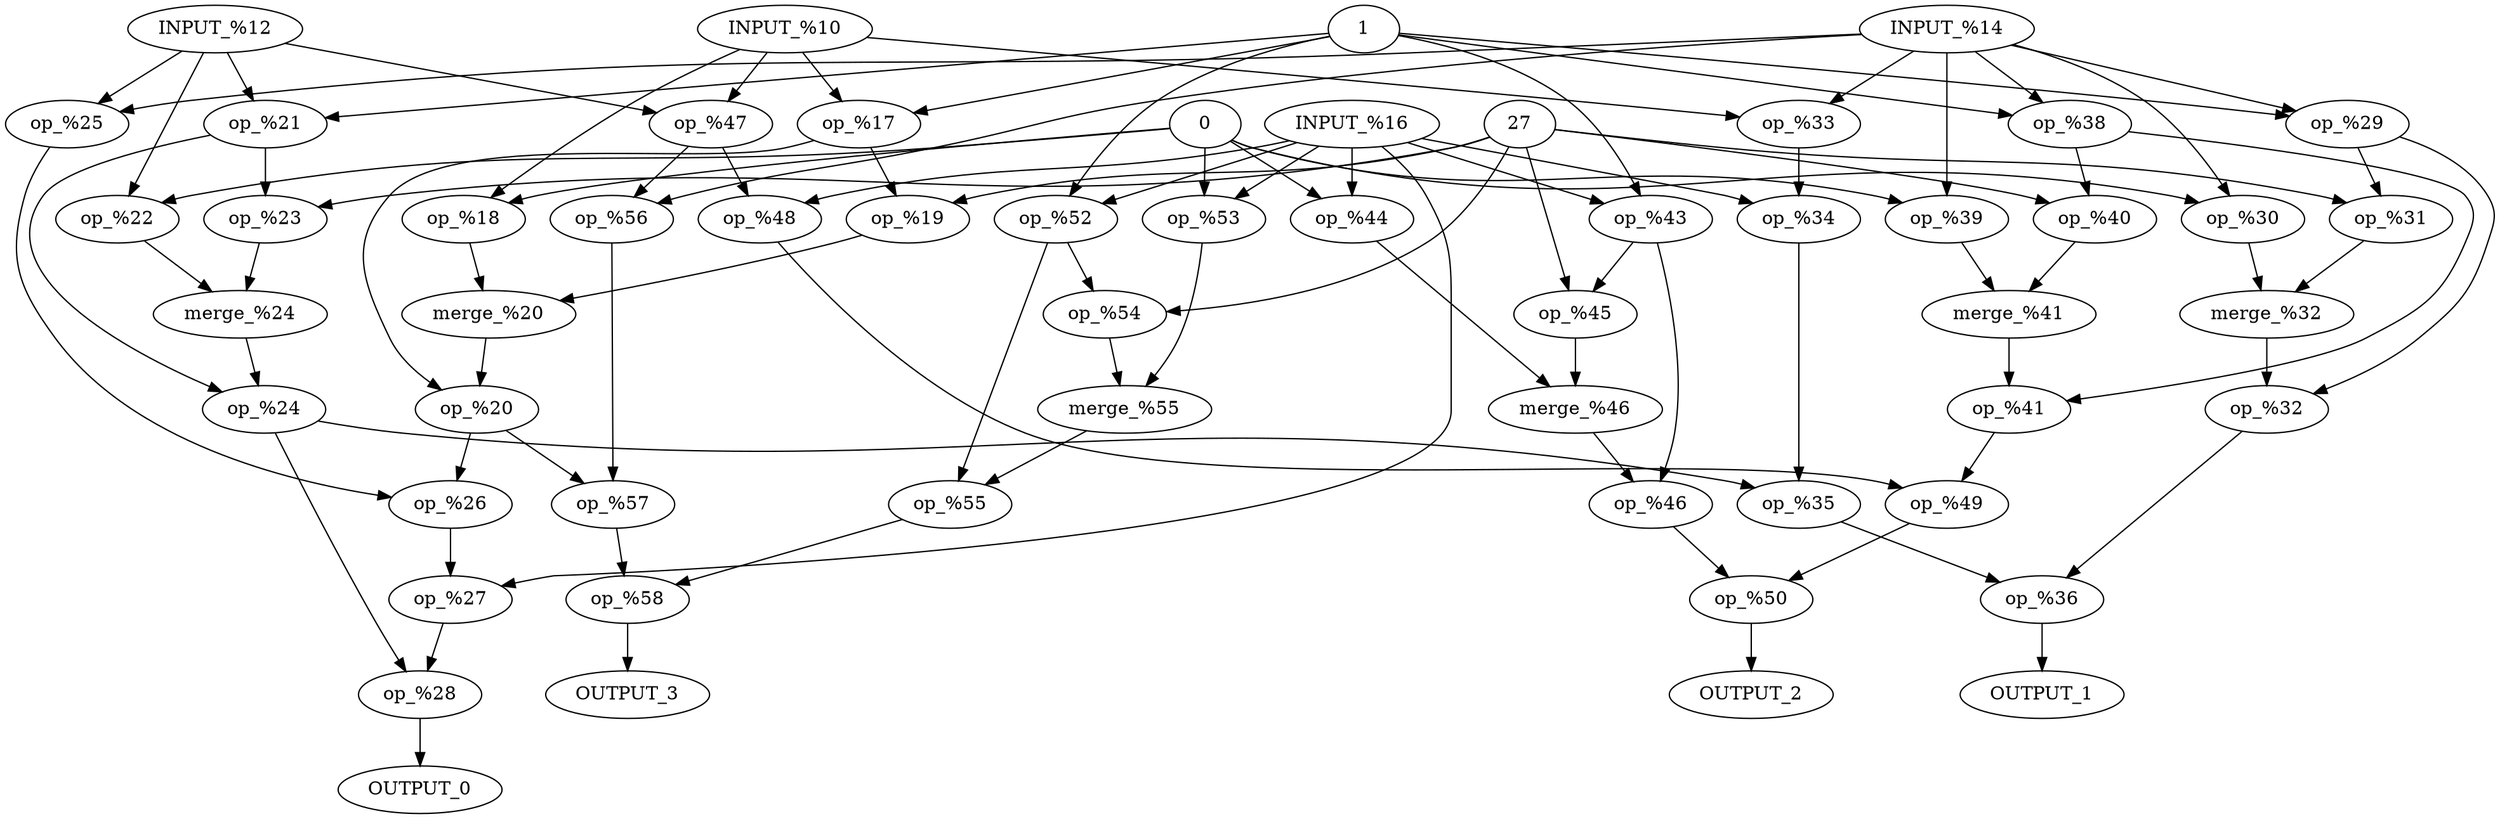 strict digraph  {
	"INPUT_%10" [type=input];
	"INPUT_%12" [type=input];
	"INPUT_%14" [type=input];
	"INPUT_%16" [type=input];
	"op_%17" [type=op,opcode=SL];
	"1" [type=const, int=1];
	"op_%18" [type=op,opcode=LT];
	"0" [type=const, int=0];
	"op_%19" [type=op,opcode=XOR];
	"27" [type=const, int=27];
	"op_%20" [type=op,opcode=SEL];
	"merge_%20" [type=op,opcode=OR];
	"op_%21" [type=op,opcode=SL];
	"op_%22" [type=op,opcode=LT];
	"op_%23" [type=op,opcode=XOR];
	"op_%24" [type=op,opcode=SEL];
	"merge_%24" [type=op,opcode=OR];
	"op_%25" [type=op,opcode=XOR];
	"op_%26" [type=op,opcode=XOR];
	"op_%27" [type=op,opcode=XOR];
	"op_%28" [type=op,opcode=XOR];
	"OUTPUT_0" [type=output];
	"op_%29" [type=op,opcode=SL];
	"op_%30" [type=op,opcode=LT];
	"op_%31" [type=op,opcode=XOR];
	"op_%32" [type=op,opcode=SEL];
	"merge_%32" [type=op,opcode=OR];
	"op_%33" [type=op,opcode=XOR];
	"op_%34" [type=op,opcode=XOR];
	"op_%35" [type=op,opcode=XOR];
	"op_%36" [type=op,opcode=XOR];
	"OUTPUT_1" [type=output];
	"op_%38" [type=op,opcode=SL];
	"op_%39" [type=op,opcode=LT];
	"op_%40" [type=op,opcode=XOR];
	"op_%41" [type=op,opcode=SEL];
	"merge_%41" [type=op,opcode=OR];
	"op_%43" [type=op,opcode=SL];
	"op_%44" [type=op,opcode=LT];
	"op_%45" [type=op,opcode=XOR];
	"op_%46" [type=op,opcode=SEL];
	"merge_%46" [type=op,opcode=OR];
	"op_%47" [type=op,opcode=XOR];
	"op_%48" [type=op,opcode=XOR];
	"op_%49" [type=op,opcode=XOR];
	"op_%50" [type=op,opcode=XOR];
	"OUTPUT_2" [type=output];
	"op_%52" [type=op,opcode=SL];
	"op_%53" [type=op,opcode=LT];
	"op_%54" [type=op,opcode=XOR];
	"op_%55" [type=op,opcode=SEL];
	"merge_%55" [type=op,opcode=OR];
	"op_%56" [type=op,opcode=XOR];
	"op_%57" [type=op,opcode=XOR];
	"op_%58" [type=op,opcode=XOR];
	"OUTPUT_3" [type=output];
	"INPUT_%10" -> "op_%17"  [operand=0];
	"INPUT_%10" -> "op_%18"  [operand=0];
	"INPUT_%10" -> "op_%33"  [operand=1];
	"INPUT_%10" -> "op_%47"  [operand=1];
	"INPUT_%12" -> "op_%21"  [operand=0];
	"INPUT_%12" -> "op_%22"  [operand=0];
	"INPUT_%12" -> "op_%25"  [operand=1];
	"INPUT_%12" -> "op_%47"  [operand=0];
	"INPUT_%14" -> "op_%25"  [operand=0];
	"INPUT_%14" -> "op_%29"  [operand=0];
	"INPUT_%14" -> "op_%30"  [operand=0];
	"INPUT_%14" -> "op_%33"  [operand=0];
	"INPUT_%14" -> "op_%38"  [operand=0];
	"INPUT_%14" -> "op_%39"  [operand=0];
	"INPUT_%14" -> "op_%56"  [operand=1];
	"INPUT_%16" -> "op_%27"  [operand=1];
	"INPUT_%16" -> "op_%34"  [operand=1];
	"INPUT_%16" -> "op_%43"  [operand=0];
	"INPUT_%16" -> "op_%44"  [operand=0];
	"INPUT_%16" -> "op_%48"  [operand=1];
	"INPUT_%16" -> "op_%52"  [operand=0];
	"INPUT_%16" -> "op_%53"  [operand=0];
	"op_%17" -> "op_%19"  [operand=0];
	"op_%17" -> "op_%20"  [operand=1];
	"1" -> "op_%17"  [operand=1];
	"1" -> "op_%21"  [operand=1];
	"1" -> "op_%29"  [operand=1];
	"1" -> "op_%38"  [operand=1];
	"1" -> "op_%43"  [operand=1];
	"1" -> "op_%52"  [operand=1];
	"op_%18" -> "merge_%20"  [operand=0];
	"0" -> "op_%18"  [operand=1];
	"0" -> "op_%22"  [operand=1];
	"0" -> "op_%30"  [operand=1];
	"0" -> "op_%39"  [operand=1];
	"0" -> "op_%44"  [operand=1];
	"0" -> "op_%53"  [operand=1];
	"op_%19" -> "merge_%20"  [operand=1];
	"27" -> "op_%19"  [operand=1];
	"27" -> "op_%23"  [operand=1];
	"27" -> "op_%31"  [operand=1];
	"27" -> "op_%40"  [operand=1];
	"27" -> "op_%45"  [operand=1];
	"27" -> "op_%54"  [operand=1];
	"op_%20" -> "op_%26"  [operand=1];
	"op_%20" -> "op_%57"  [operand=1];
	"merge_%20" -> "op_%20"  [operand=0];
	"op_%21" -> "op_%23"  [operand=0];
	"op_%21" -> "op_%24"  [operand=1];
	"op_%22" -> "merge_%24"  [operand=0];
	"op_%23" -> "merge_%24"  [operand=1];
	"op_%24" -> "op_%28"  [operand=1];
	"op_%24" -> "op_%35"  [operand=1];
	"merge_%24" -> "op_%24"  [operand=0];
	"op_%25" -> "op_%26"  [operand=0];
	"op_%26" -> "op_%27"  [operand=0];
	"op_%27" -> "op_%28"  [operand=0];
	"op_%28" -> "OUTPUT_0";
	"op_%29" -> "op_%31"  [operand=0];
	"op_%29" -> "op_%32"  [operand=1];
	"op_%30" -> "merge_%32"  [operand=0];
	"op_%31" -> "merge_%32"  [operand=1];
	"op_%32" -> "op_%36"  [operand=1];
	"merge_%32" -> "op_%32"  [operand=0];
	"op_%33" -> "op_%34"  [operand=0];
	"op_%34" -> "op_%35"  [operand=0];
	"op_%35" -> "op_%36"  [operand=0];
	"op_%36" -> "OUTPUT_1";
	"op_%38" -> "op_%40"  [operand=0];
	"op_%38" -> "op_%41"  [operand=1];
	"op_%39" -> "merge_%41"  [operand=0];
	"op_%40" -> "merge_%41"  [operand=1];
	"op_%41" -> "op_%49"  [operand=1];
	"merge_%41" -> "op_%41"  [operand=0];
	"op_%43" -> "op_%45"  [operand=0];
	"op_%43" -> "op_%46"  [operand=1];
	"op_%44" -> "merge_%46"  [operand=0];
	"op_%45" -> "merge_%46"  [operand=1];
	"op_%46" -> "op_%50"  [operand=1];
	"merge_%46" -> "op_%46"  [operand=0];
	"op_%47" -> "op_%48"  [operand=0];
	"op_%47" -> "op_%56"  [operand=0];
	"op_%48" -> "op_%49"  [operand=0];
	"op_%49" -> "op_%50"  [operand=0];
	"op_%50" -> "OUTPUT_2";
	"op_%52" -> "op_%54"  [operand=0];
	"op_%52" -> "op_%55"  [operand=1];
	"op_%53" -> "merge_%55"  [operand=0];
	"op_%54" -> "merge_%55"  [operand=1];
	"op_%55" -> "op_%58"  [operand=1];
	"merge_%55" -> "op_%55"  [operand=0];
	"op_%56" -> "op_%57"  [operand=0];
	"op_%57" -> "op_%58"  [operand=0];
	"op_%58" -> "OUTPUT_3";
}
